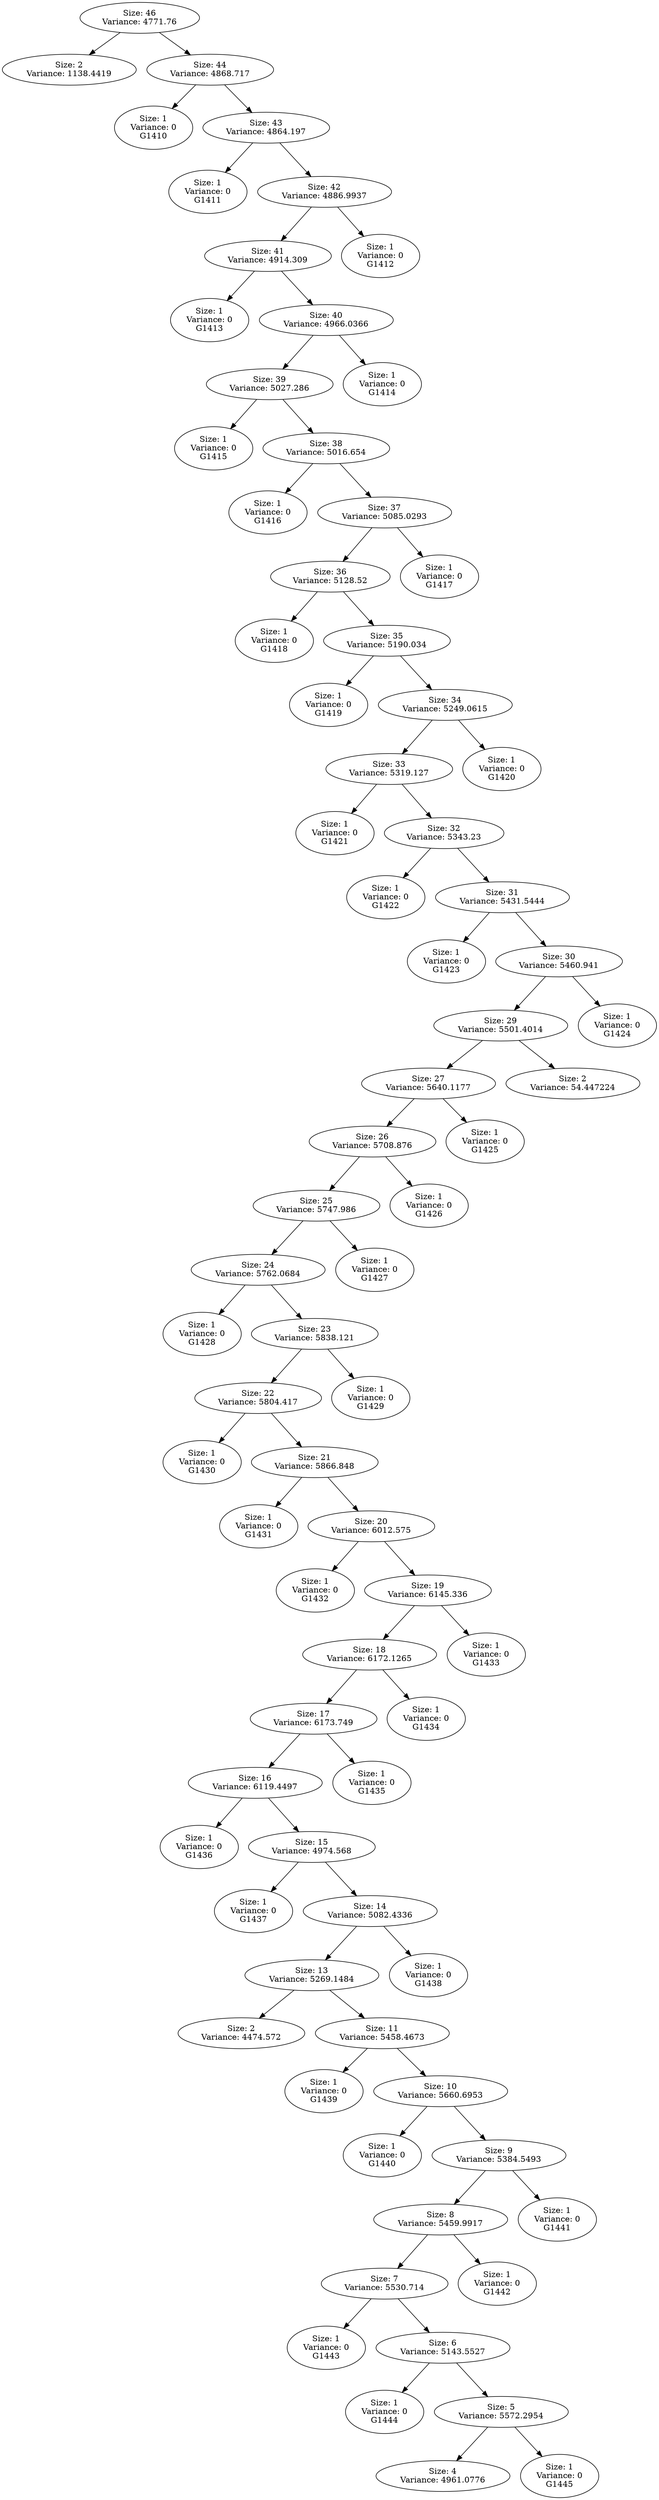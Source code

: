 DIGRAPH G {
"Size: 46\nVariance: 4771.76" -> "Size: 2\nVariance: 1138.4419" L=0;
"Size: 46\nVariance: 4771.76" -> "Size: 44\nVariance: 4868.717" L=0;
"Size: 44\nVariance: 4868.717" -> "Size: 1\nVariance: 0\nG1410" L=1;
"Size: 44\nVariance: 4868.717" -> "Size: 43\nVariance: 4864.197" L=1;
"Size: 43\nVariance: 4864.197" -> "Size: 1\nVariance: 0\nG1411" L=2;
"Size: 43\nVariance: 4864.197" -> "Size: 42\nVariance: 4886.9937" L=2;
"Size: 42\nVariance: 4886.9937" -> "Size: 41\nVariance: 4914.309" L=3;
"Size: 42\nVariance: 4886.9937" -> "Size: 1\nVariance: 0\nG1412" L=3;
"Size: 41\nVariance: 4914.309" -> "Size: 1\nVariance: 0\nG1413" L=4;
"Size: 41\nVariance: 4914.309" -> "Size: 40\nVariance: 4966.0366" L=4;
"Size: 40\nVariance: 4966.0366" -> "Size: 39\nVariance: 5027.286" L=5;
"Size: 40\nVariance: 4966.0366" -> "Size: 1\nVariance: 0\nG1414" L=5;
"Size: 39\nVariance: 5027.286" -> "Size: 1\nVariance: 0\nG1415" L=6;
"Size: 39\nVariance: 5027.286" -> "Size: 38\nVariance: 5016.654" L=6;
"Size: 38\nVariance: 5016.654" -> "Size: 1\nVariance: 0\nG1416" L=7;
"Size: 38\nVariance: 5016.654" -> "Size: 37\nVariance: 5085.0293" L=7;
"Size: 37\nVariance: 5085.0293" -> "Size: 36\nVariance: 5128.52" L=8;
"Size: 37\nVariance: 5085.0293" -> "Size: 1\nVariance: 0\nG1417" L=8;
"Size: 36\nVariance: 5128.52" -> "Size: 1\nVariance: 0\nG1418" L=9;
"Size: 36\nVariance: 5128.52" -> "Size: 35\nVariance: 5190.034" L=9;
"Size: 35\nVariance: 5190.034" -> "Size: 1\nVariance: 0\nG1419" L=10;
"Size: 35\nVariance: 5190.034" -> "Size: 34\nVariance: 5249.0615" L=10;
"Size: 34\nVariance: 5249.0615" -> "Size: 33\nVariance: 5319.127" L=11;
"Size: 34\nVariance: 5249.0615" -> "Size: 1\nVariance: 0\nG1420" L=11;
"Size: 33\nVariance: 5319.127" -> "Size: 1\nVariance: 0\nG1421" L=12;
"Size: 33\nVariance: 5319.127" -> "Size: 32\nVariance: 5343.23" L=12;
"Size: 32\nVariance: 5343.23" -> "Size: 1\nVariance: 0\nG1422" L=13;
"Size: 32\nVariance: 5343.23" -> "Size: 31\nVariance: 5431.5444" L=13;
"Size: 31\nVariance: 5431.5444" -> "Size: 1\nVariance: 0\nG1423" L=14;
"Size: 31\nVariance: 5431.5444" -> "Size: 30\nVariance: 5460.941" L=14;
"Size: 30\nVariance: 5460.941" -> "Size: 29\nVariance: 5501.4014" L=15;
"Size: 30\nVariance: 5460.941" -> "Size: 1\nVariance: 0\nG1424" L=15;
"Size: 29\nVariance: 5501.4014" -> "Size: 27\nVariance: 5640.1177" L=16;
"Size: 29\nVariance: 5501.4014" -> "Size: 2\nVariance: 54.447224" L=16;
"Size: 27\nVariance: 5640.1177" -> "Size: 26\nVariance: 5708.876" L=17;
"Size: 27\nVariance: 5640.1177" -> "Size: 1\nVariance: 0\nG1425" L=17;
"Size: 26\nVariance: 5708.876" -> "Size: 25\nVariance: 5747.986" L=18;
"Size: 26\nVariance: 5708.876" -> "Size: 1\nVariance: 0\nG1426" L=18;
"Size: 25\nVariance: 5747.986" -> "Size: 24\nVariance: 5762.0684" L=19;
"Size: 25\nVariance: 5747.986" -> "Size: 1\nVariance: 0\nG1427" L=19;
"Size: 24\nVariance: 5762.0684" -> "Size: 1\nVariance: 0\nG1428" L=20;
"Size: 24\nVariance: 5762.0684" -> "Size: 23\nVariance: 5838.121" L=20;
"Size: 23\nVariance: 5838.121" -> "Size: 22\nVariance: 5804.417" L=21;
"Size: 23\nVariance: 5838.121" -> "Size: 1\nVariance: 0\nG1429" L=21;
"Size: 22\nVariance: 5804.417" -> "Size: 1\nVariance: 0\nG1430" L=22;
"Size: 22\nVariance: 5804.417" -> "Size: 21\nVariance: 5866.848" L=22;
"Size: 21\nVariance: 5866.848" -> "Size: 1\nVariance: 0\nG1431" L=23;
"Size: 21\nVariance: 5866.848" -> "Size: 20\nVariance: 6012.575" L=23;
"Size: 20\nVariance: 6012.575" -> "Size: 1\nVariance: 0\nG1432" L=24;
"Size: 20\nVariance: 6012.575" -> "Size: 19\nVariance: 6145.336" L=24;
"Size: 19\nVariance: 6145.336" -> "Size: 18\nVariance: 6172.1265" L=25;
"Size: 19\nVariance: 6145.336" -> "Size: 1\nVariance: 0\nG1433" L=25;
"Size: 18\nVariance: 6172.1265" -> "Size: 17\nVariance: 6173.749" L=26;
"Size: 18\nVariance: 6172.1265" -> "Size: 1\nVariance: 0\nG1434" L=26;
"Size: 17\nVariance: 6173.749" -> "Size: 16\nVariance: 6119.4497" L=27;
"Size: 17\nVariance: 6173.749" -> "Size: 1\nVariance: 0\nG1435" L=27;
"Size: 16\nVariance: 6119.4497" -> "Size: 1\nVariance: 0\nG1436" L=28;
"Size: 16\nVariance: 6119.4497" -> "Size: 15\nVariance: 4974.568" L=28;
"Size: 15\nVariance: 4974.568" -> "Size: 1\nVariance: 0\nG1437" L=29;
"Size: 15\nVariance: 4974.568" -> "Size: 14\nVariance: 5082.4336" L=29;
"Size: 14\nVariance: 5082.4336" -> "Size: 13\nVariance: 5269.1484" L=30;
"Size: 14\nVariance: 5082.4336" -> "Size: 1\nVariance: 0\nG1438" L=30;
"Size: 13\nVariance: 5269.1484" -> "Size: 2\nVariance: 4474.572" L=31;
"Size: 13\nVariance: 5269.1484" -> "Size: 11\nVariance: 5458.4673" L=31;
"Size: 11\nVariance: 5458.4673" -> "Size: 1\nVariance: 0\nG1439" L=32;
"Size: 11\nVariance: 5458.4673" -> "Size: 10\nVariance: 5660.6953" L=32;
"Size: 10\nVariance: 5660.6953" -> "Size: 1\nVariance: 0\nG1440" L=33;
"Size: 10\nVariance: 5660.6953" -> "Size: 9\nVariance: 5384.5493" L=33;
"Size: 9\nVariance: 5384.5493" -> "Size: 8\nVariance: 5459.9917" L=34;
"Size: 9\nVariance: 5384.5493" -> "Size: 1\nVariance: 0\nG1441" L=34;
"Size: 8\nVariance: 5459.9917" -> "Size: 7\nVariance: 5530.714" L=35;
"Size: 8\nVariance: 5459.9917" -> "Size: 1\nVariance: 0\nG1442" L=35;
"Size: 7\nVariance: 5530.714" -> "Size: 1\nVariance: 0\nG1443" L=36;
"Size: 7\nVariance: 5530.714" -> "Size: 6\nVariance: 5143.5527" L=36;
"Size: 6\nVariance: 5143.5527" -> "Size: 1\nVariance: 0\nG1444" L=37;
"Size: 6\nVariance: 5143.5527" -> "Size: 5\nVariance: 5572.2954" L=37;
"Size: 5\nVariance: 5572.2954" -> "Size: 4\nVariance: 4961.0776" L=38;
"Size: 5\nVariance: 5572.2954" -> "Size: 1\nVariance: 0\nG1445" L=38;
}
